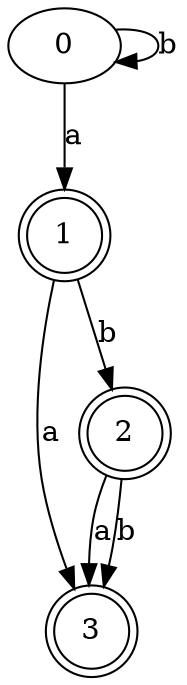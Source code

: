 
digraph G {
	0 -> 1 [label="a"];
	0 -> 0 [label="b"];
	1 -> 3 [label="a"];
	1 -> 2 [label="b"];
	2 -> 3 [label="a"];
	2 -> 3 [label="b"];
	1 [shape=doublecircle];
	2 [shape=doublecircle];
	3 [shape=doublecircle];
}
